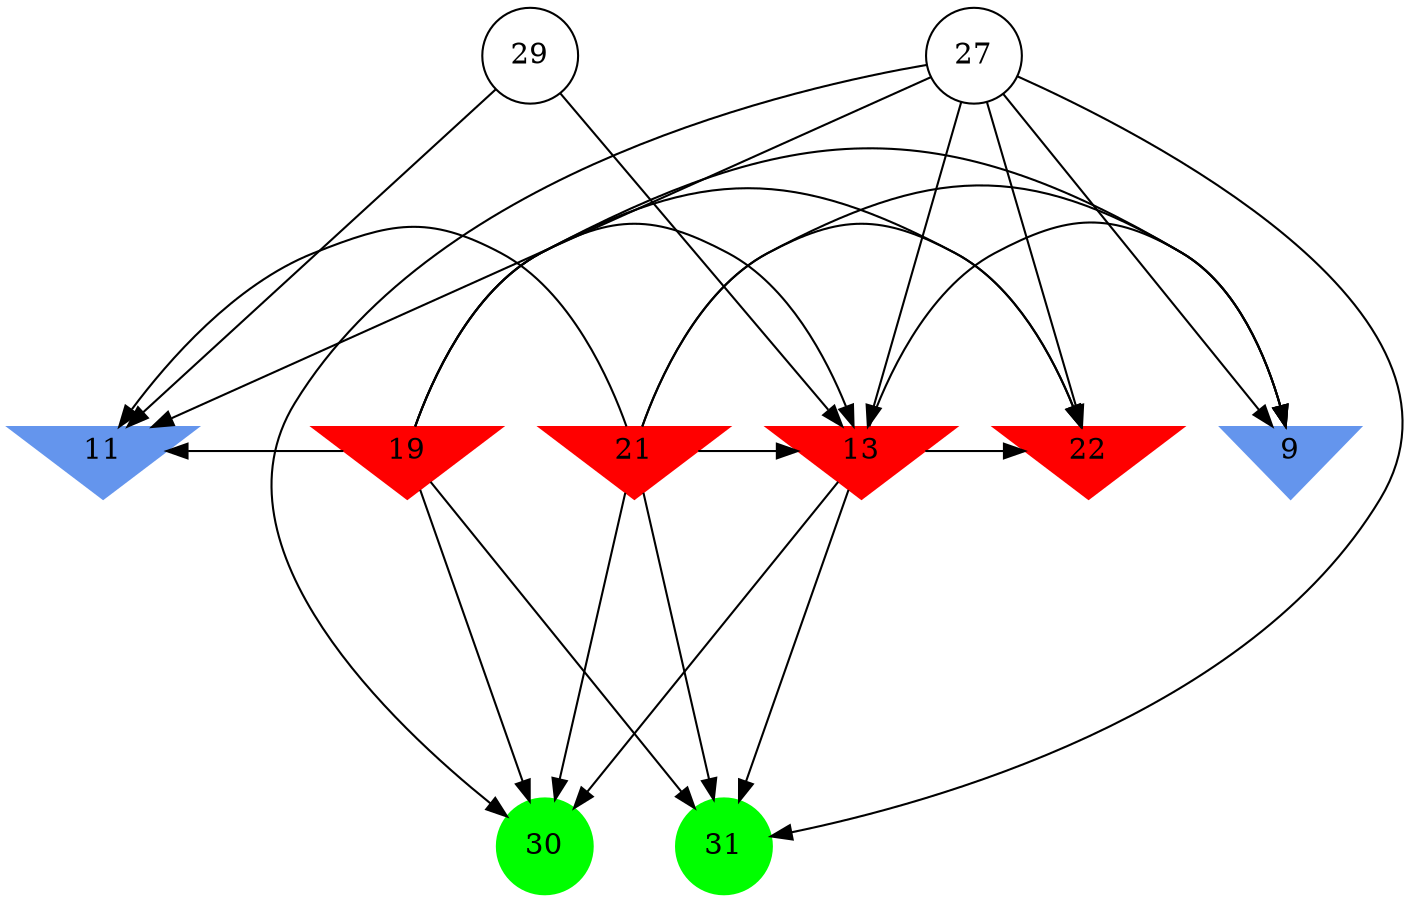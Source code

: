 digraph brain {
	ranksep=2.0;
	9 [shape=invtriangle,style=filled,color=cornflowerblue];
	11 [shape=invtriangle,style=filled,color=cornflowerblue];
	13 [shape=invtriangle,style=filled,color=red];
	19 [shape=invtriangle,style=filled,color=red];
	21 [shape=invtriangle,style=filled,color=red];
	22 [shape=invtriangle,style=filled,color=red];
	27 [shape=circle,color=black];
	29 [shape=circle,color=black];
	30 [shape=circle,style=filled,color=green];
	31 [shape=circle,style=filled,color=green];
	27	->	13;
	27	->	11;
	29	->	13;
	29	->	11;
	21	->	13;
	21	->	11;
	19	->	13;
	19	->	11;
	27	->	22;
	27	->	30;
	27	->	31;
	27	->	9;
	13	->	22;
	13	->	30;
	13	->	31;
	13	->	9;
	21	->	22;
	21	->	30;
	21	->	31;
	21	->	9;
	19	->	22;
	19	->	30;
	19	->	31;
	19	->	9;
	{ rank=same; 9; 11; 13; 19; 21; 22; }
	{ rank=same; 27; 29; }
	{ rank=same; 30; 31; }
}

